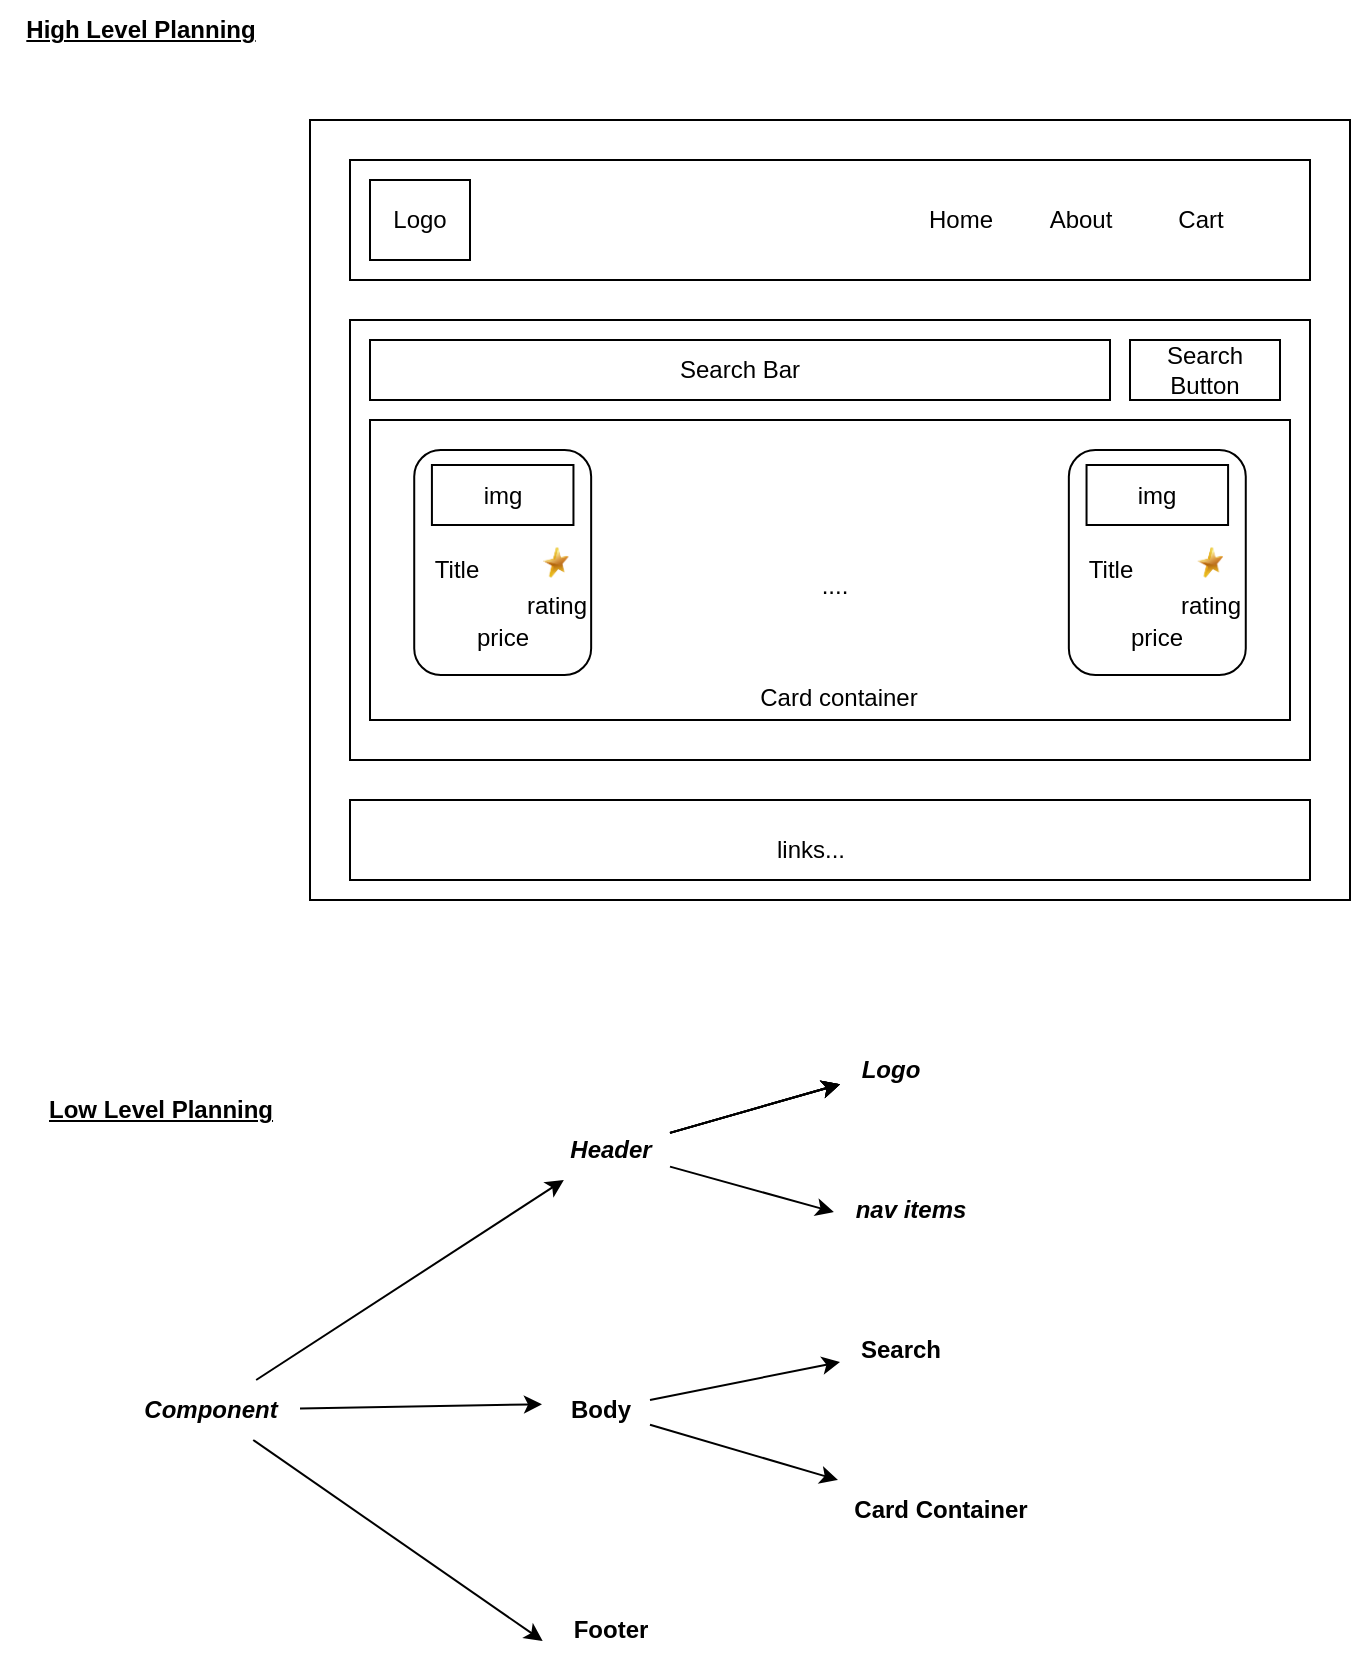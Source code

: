 <mxfile>
    <diagram id="Z8jq2P_f2D_vv6WK7zMW" name="Page-1">
        <mxGraphModel dx="1052" dy="936" grid="1" gridSize="10" guides="1" tooltips="1" connect="1" arrows="1" fold="1" page="1" pageScale="1" pageWidth="850" pageHeight="1100" math="0" shadow="0">
            <root>
                <mxCell id="0"/>
                <mxCell id="1" parent="0"/>
                <mxCell id="4" value="" style="group" vertex="1" connectable="0" parent="1">
                    <mxGeometry x="165" y="80" width="520" height="390" as="geometry"/>
                </mxCell>
                <mxCell id="2" value="" style="whiteSpace=wrap;html=1;" vertex="1" parent="4">
                    <mxGeometry width="520" height="390" as="geometry"/>
                </mxCell>
                <mxCell id="3" value="&lt;blockquote style=&quot;margin: 0px 0px 0px 40px; border: none; padding: 0px;&quot;&gt;&lt;br&gt;&lt;/blockquote&gt;" style="whiteSpace=wrap;html=1;align=center;" vertex="1" parent="4">
                    <mxGeometry x="20" y="20" width="480" height="60" as="geometry"/>
                </mxCell>
                <mxCell id="5" value="Logo" style="whiteSpace=wrap;html=1;" vertex="1" parent="4">
                    <mxGeometry x="30" y="30" width="50" height="40" as="geometry"/>
                </mxCell>
                <mxCell id="13" value="Home" style="text;html=1;align=center;verticalAlign=middle;resizable=0;points=[];autosize=1;strokeColor=none;fillColor=none;" vertex="1" parent="4">
                    <mxGeometry x="295" y="35" width="60" height="30" as="geometry"/>
                </mxCell>
                <mxCell id="14" value="About" style="text;html=1;align=center;verticalAlign=middle;resizable=0;points=[];autosize=1;strokeColor=none;fillColor=none;" vertex="1" parent="4">
                    <mxGeometry x="360" y="35" width="50" height="30" as="geometry"/>
                </mxCell>
                <mxCell id="15" value="Cart" style="text;html=1;align=center;verticalAlign=middle;resizable=0;points=[];autosize=1;strokeColor=none;fillColor=none;" vertex="1" parent="4">
                    <mxGeometry x="420" y="35" width="50" height="30" as="geometry"/>
                </mxCell>
                <mxCell id="16" value="" style="whiteSpace=wrap;html=1;" vertex="1" parent="4">
                    <mxGeometry x="20" y="100" width="480" height="220" as="geometry"/>
                </mxCell>
                <mxCell id="17" value="" style="whiteSpace=wrap;html=1;" vertex="1" parent="4">
                    <mxGeometry x="20" y="340" width="480" height="40" as="geometry"/>
                </mxCell>
                <mxCell id="18" value="links..." style="text;html=1;align=center;verticalAlign=middle;resizable=0;points=[];autosize=1;strokeColor=none;fillColor=none;" vertex="1" parent="4">
                    <mxGeometry x="220" y="350" width="60" height="30" as="geometry"/>
                </mxCell>
                <mxCell id="19" value="Search Bar" style="whiteSpace=wrap;html=1;" vertex="1" parent="4">
                    <mxGeometry x="30" y="110" width="370" height="30" as="geometry"/>
                </mxCell>
                <mxCell id="20" value="Search Button" style="whiteSpace=wrap;html=1;" vertex="1" parent="4">
                    <mxGeometry x="410" y="110" width="75" height="30" as="geometry"/>
                </mxCell>
                <mxCell id="93" value="" style="group" vertex="1" connectable="0" parent="4">
                    <mxGeometry x="30" y="150" width="460" height="150" as="geometry"/>
                </mxCell>
                <mxCell id="78" value="" style="rounded=0;whiteSpace=wrap;html=1;" vertex="1" parent="93">
                    <mxGeometry width="460" height="150" as="geometry"/>
                </mxCell>
                <mxCell id="79" value="" style="group" vertex="1" connectable="0" parent="93">
                    <mxGeometry x="17.692" y="15" width="92.885" height="112.5" as="geometry"/>
                </mxCell>
                <mxCell id="80" value="" style="rounded=1;whiteSpace=wrap;html=1;" vertex="1" parent="79">
                    <mxGeometry x="4.423" width="88.462" height="112.5" as="geometry"/>
                </mxCell>
                <mxCell id="81" value="img" style="whiteSpace=wrap;html=1;" vertex="1" parent="79">
                    <mxGeometry x="13.269" y="7.5" width="70.769" height="30" as="geometry"/>
                </mxCell>
                <mxCell id="82" value="Title" style="text;html=1;align=center;verticalAlign=middle;resizable=0;points=[];autosize=1;strokeColor=none;fillColor=none;" vertex="1" parent="79">
                    <mxGeometry y="45" width="50" height="30" as="geometry"/>
                </mxCell>
                <mxCell id="83" value="rating" style="image;html=1;image=img/lib/clip_art/general/Star_128x128.png" vertex="1" parent="79">
                    <mxGeometry x="66.346" y="48.75" width="17.692" height="15" as="geometry"/>
                </mxCell>
                <mxCell id="84" value="price" style="text;html=1;strokeColor=none;fillColor=none;align=center;verticalAlign=middle;whiteSpace=wrap;rounded=0;" vertex="1" parent="79">
                    <mxGeometry x="22.115" y="82.5" width="53.077" height="22.5" as="geometry"/>
                </mxCell>
                <mxCell id="85" value="" style="group" vertex="1" connectable="0" parent="93">
                    <mxGeometry x="345" y="15" width="92.885" height="112.5" as="geometry"/>
                </mxCell>
                <mxCell id="86" value="" style="rounded=1;whiteSpace=wrap;html=1;" vertex="1" parent="85">
                    <mxGeometry x="4.423" width="88.462" height="112.5" as="geometry"/>
                </mxCell>
                <mxCell id="87" value="img" style="whiteSpace=wrap;html=1;" vertex="1" parent="85">
                    <mxGeometry x="13.269" y="7.5" width="70.769" height="30" as="geometry"/>
                </mxCell>
                <mxCell id="88" value="Title" style="text;html=1;align=center;verticalAlign=middle;resizable=0;points=[];autosize=1;strokeColor=none;fillColor=none;" vertex="1" parent="85">
                    <mxGeometry y="45" width="50" height="30" as="geometry"/>
                </mxCell>
                <mxCell id="89" value="rating" style="image;html=1;image=img/lib/clip_art/general/Star_128x128.png" vertex="1" parent="85">
                    <mxGeometry x="66.346" y="48.75" width="17.692" height="15" as="geometry"/>
                </mxCell>
                <mxCell id="90" value="price" style="text;html=1;strokeColor=none;fillColor=none;align=center;verticalAlign=middle;whiteSpace=wrap;rounded=0;" vertex="1" parent="85">
                    <mxGeometry x="22.115" y="82.5" width="53.077" height="22.5" as="geometry"/>
                </mxCell>
                <mxCell id="91" value="...." style="text;html=1;align=center;verticalAlign=middle;resizable=0;points=[];autosize=1;strokeColor=none;fillColor=none;" vertex="1" parent="93">
                    <mxGeometry x="212.308" y="67.5" width="40" height="30" as="geometry"/>
                </mxCell>
                <mxCell id="92" value="Card container" style="text;html=1;strokeColor=none;fillColor=none;align=center;verticalAlign=middle;whiteSpace=wrap;rounded=0;" vertex="1" parent="93">
                    <mxGeometry x="185.769" y="127.5" width="97.308" height="22.5" as="geometry"/>
                </mxCell>
                <mxCell id="51" value="&lt;b&gt;&lt;u&gt;High Level Planning&lt;/u&gt;&lt;/b&gt;" style="text;html=1;align=center;verticalAlign=middle;resizable=0;points=[];autosize=1;strokeColor=none;fillColor=none;" vertex="1" parent="1">
                    <mxGeometry x="10" y="20" width="140" height="30" as="geometry"/>
                </mxCell>
                <mxCell id="53" value="&lt;b&gt;&lt;u&gt;Low Level Planning&lt;/u&gt;&lt;/b&gt;" style="text;html=1;align=center;verticalAlign=middle;resizable=0;points=[];autosize=1;strokeColor=none;fillColor=none;" vertex="1" parent="1">
                    <mxGeometry x="20" y="560" width="140" height="30" as="geometry"/>
                </mxCell>
                <mxCell id="59" value="" style="edgeStyle=none;html=1;entryX=-0.08;entryY=0.404;entryDx=0;entryDy=0;entryPerimeter=0;" edge="1" parent="1" source="54" target="61">
                    <mxGeometry relative="1" as="geometry">
                        <mxPoint x="260" y="680" as="targetPoint"/>
                    </mxGeometry>
                </mxCell>
                <mxCell id="62" style="edgeStyle=none;html=1;" edge="1" parent="1" source="54" target="58">
                    <mxGeometry relative="1" as="geometry"/>
                </mxCell>
                <mxCell id="64" style="edgeStyle=none;html=1;entryX=-0.061;entryY=0.682;entryDx=0;entryDy=0;entryPerimeter=0;" edge="1" parent="1" source="54" target="63">
                    <mxGeometry relative="1" as="geometry"/>
                </mxCell>
                <mxCell id="54" value="&lt;b&gt;&lt;i&gt;Component&lt;/i&gt;&lt;/b&gt;" style="text;html=1;align=center;verticalAlign=middle;resizable=0;points=[];autosize=1;strokeColor=none;fillColor=none;" vertex="1" parent="1">
                    <mxGeometry x="70" y="710" width="90" height="30" as="geometry"/>
                </mxCell>
                <mxCell id="67" value="" style="edgeStyle=none;html=1;" edge="1" parent="1" source="58" target="66">
                    <mxGeometry relative="1" as="geometry"/>
                </mxCell>
                <mxCell id="68" value="" style="edgeStyle=none;html=1;" edge="1" parent="1" source="58" target="66">
                    <mxGeometry relative="1" as="geometry"/>
                </mxCell>
                <mxCell id="69" value="" style="edgeStyle=none;html=1;" edge="1" parent="1" source="58" target="66">
                    <mxGeometry relative="1" as="geometry"/>
                </mxCell>
                <mxCell id="70" value="" style="edgeStyle=none;html=1;" edge="1" parent="1" source="58" target="66">
                    <mxGeometry relative="1" as="geometry"/>
                </mxCell>
                <mxCell id="72" style="edgeStyle=none;html=1;entryX=0.024;entryY=0.534;entryDx=0;entryDy=0;entryPerimeter=0;" edge="1" parent="1" source="58" target="71">
                    <mxGeometry relative="1" as="geometry"/>
                </mxCell>
                <mxCell id="58" value="&lt;b&gt;&lt;i&gt;Header&lt;/i&gt;&lt;/b&gt;" style="text;html=1;align=center;verticalAlign=middle;resizable=0;points=[];autosize=1;strokeColor=none;fillColor=none;" vertex="1" parent="1">
                    <mxGeometry x="285" y="580" width="60" height="30" as="geometry"/>
                </mxCell>
                <mxCell id="75" value="" style="edgeStyle=none;html=1;" edge="1" parent="1" source="61" target="74">
                    <mxGeometry relative="1" as="geometry"/>
                </mxCell>
                <mxCell id="77" style="edgeStyle=none;html=1;" edge="1" parent="1" source="61" target="76">
                    <mxGeometry relative="1" as="geometry"/>
                </mxCell>
                <mxCell id="61" value="&lt;b&gt;Body&lt;/b&gt;" style="text;html=1;align=center;verticalAlign=middle;resizable=0;points=[];autosize=1;strokeColor=none;fillColor=none;" vertex="1" parent="1">
                    <mxGeometry x="285" y="710" width="50" height="30" as="geometry"/>
                </mxCell>
                <mxCell id="63" value="&lt;b&gt;Footer&lt;/b&gt;" style="text;html=1;align=center;verticalAlign=middle;resizable=0;points=[];autosize=1;strokeColor=none;fillColor=none;" vertex="1" parent="1">
                    <mxGeometry x="285" y="820" width="60" height="30" as="geometry"/>
                </mxCell>
                <mxCell id="66" value="&lt;b&gt;&lt;i&gt;Logo&lt;/i&gt;&lt;/b&gt;" style="text;html=1;align=center;verticalAlign=middle;resizable=0;points=[];autosize=1;strokeColor=none;fillColor=none;" vertex="1" parent="1">
                    <mxGeometry x="430" y="540" width="50" height="30" as="geometry"/>
                </mxCell>
                <mxCell id="71" value="&lt;b&gt;&lt;i&gt;nav items&lt;/i&gt;&lt;/b&gt;" style="text;html=1;align=center;verticalAlign=middle;resizable=0;points=[];autosize=1;strokeColor=none;fillColor=none;" vertex="1" parent="1">
                    <mxGeometry x="425" y="610" width="80" height="30" as="geometry"/>
                </mxCell>
                <mxCell id="74" value="&lt;b&gt;Search&lt;/b&gt;" style="text;html=1;align=center;verticalAlign=middle;resizable=0;points=[];autosize=1;strokeColor=none;fillColor=none;" vertex="1" parent="1">
                    <mxGeometry x="430" y="680" width="60" height="30" as="geometry"/>
                </mxCell>
                <mxCell id="76" value="&lt;b&gt;Card Container&lt;/b&gt;" style="text;html=1;align=center;verticalAlign=middle;resizable=0;points=[];autosize=1;strokeColor=none;fillColor=none;" vertex="1" parent="1">
                    <mxGeometry x="425" y="760" width="110" height="30" as="geometry"/>
                </mxCell>
            </root>
        </mxGraphModel>
    </diagram>
</mxfile>